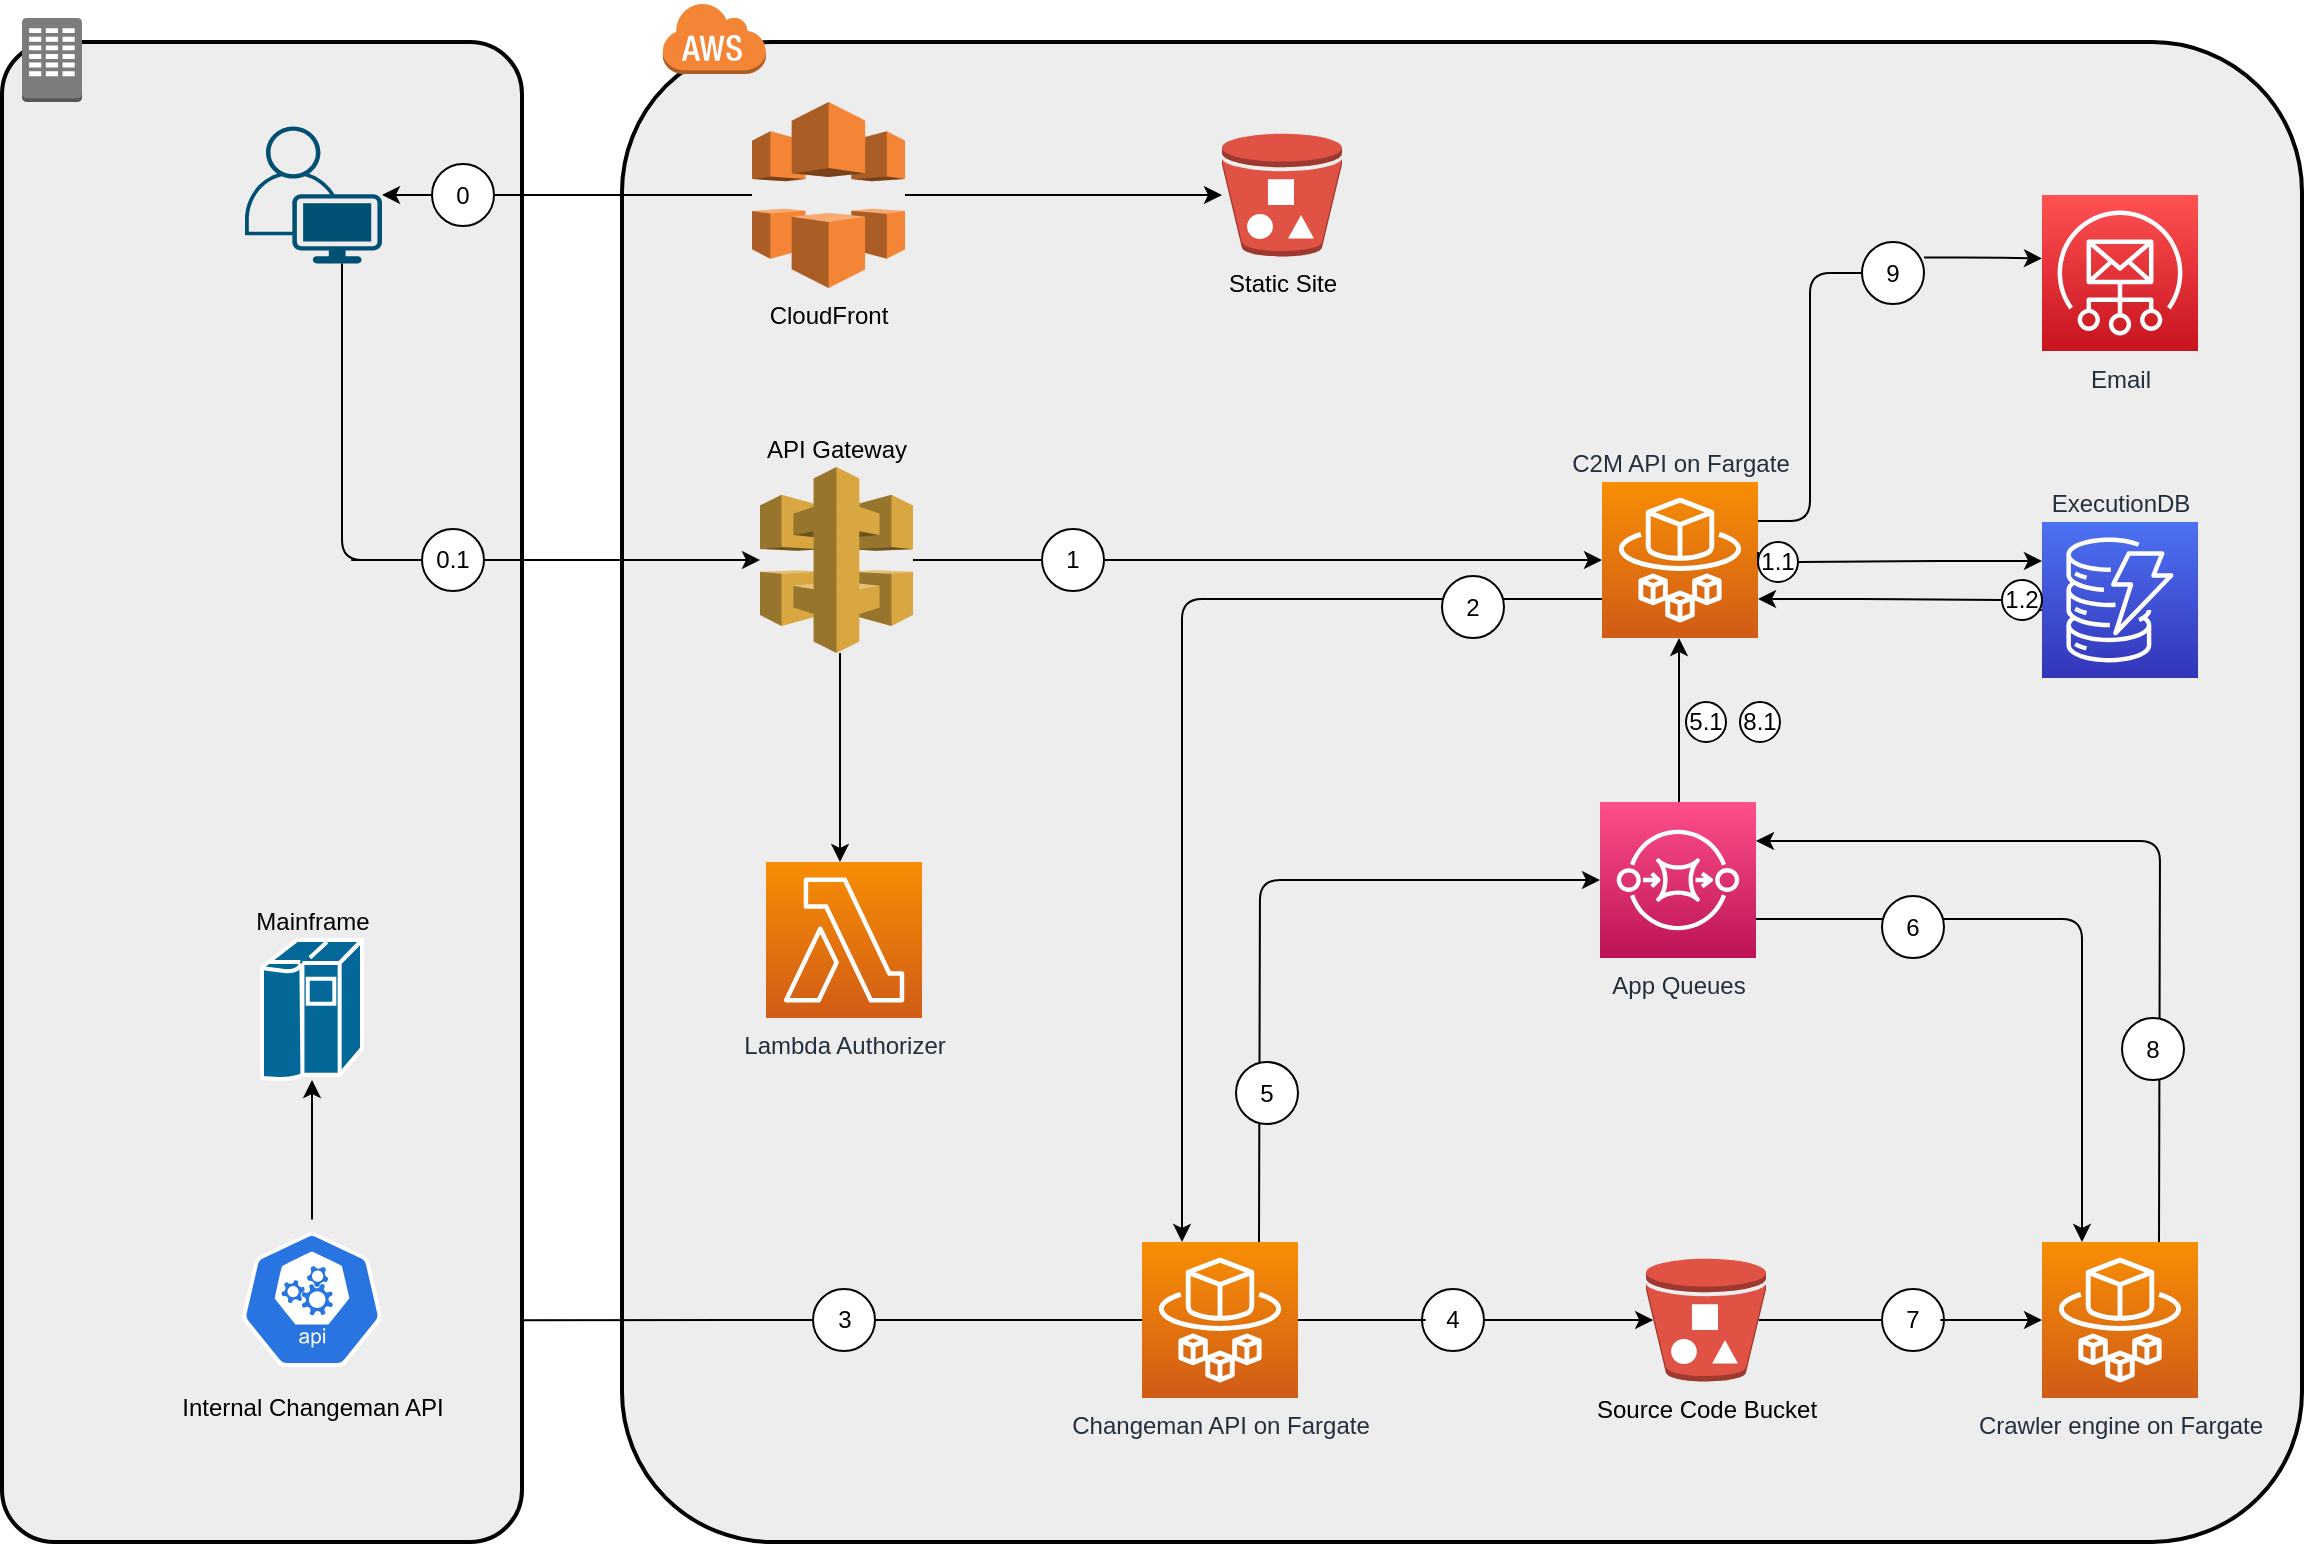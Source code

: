 <mxfile version="18.0.1" type="device" pages="2"><diagram id="C_QWJ_4ilECbJ9vzZx0Y" name="Macro"><mxGraphModel dx="1422" dy="1702" grid="1" gridSize="10" guides="1" tooltips="1" connect="1" arrows="1" fold="1" page="1" pageScale="1" pageWidth="1169" pageHeight="827" math="0" shadow="0"><root><mxCell id="0"/><mxCell id="1" parent="0"/><mxCell id="_Hx2XObXyimANgMJoLpn-4" value="" style="rounded=1;arcSize=10;dashed=0;fillColor=#EDEDED;gradientColor=none;strokeWidth=2;fontColor=#000000;" vertex="1" parent="1"><mxGeometry x="340" width="840" height="750" as="geometry"/></mxCell><mxCell id="_Hx2XObXyimANgMJoLpn-5" value="" style="dashed=0;html=1;shape=mxgraph.aws3.cloud;fillColor=#F58536;gradientColor=none;dashed=0;fontColor=#000000;strokeWidth=1;" vertex="1" parent="1"><mxGeometry x="360" y="-20" width="52" height="36" as="geometry"/></mxCell><mxCell id="_Hx2XObXyimANgMJoLpn-3" style="edgeStyle=elbowEdgeStyle;rounded=1;sketch=0;orthogonalLoop=1;jettySize=auto;html=1;shadow=0;fontColor=#000000;startArrow=none;startFill=0;" edge="1" parent="1" source="_Hx2XObXyimANgMJoLpn-1" target="_Hx2XObXyimANgMJoLpn-2"><mxGeometry relative="1" as="geometry"/></mxCell><mxCell id="_Hx2XObXyimANgMJoLpn-1" value="CloudFront" style="outlineConnect=0;dashed=0;verticalLabelPosition=bottom;verticalAlign=top;align=center;html=1;shape=mxgraph.aws3.cloudfront;fillColor=#F58536;gradientColor=none;fontColor=#000000;strokeWidth=1;" vertex="1" parent="1"><mxGeometry x="405" y="30" width="76.5" height="93" as="geometry"/></mxCell><mxCell id="_Hx2XObXyimANgMJoLpn-2" value="Static Site" style="outlineConnect=0;dashed=0;verticalLabelPosition=bottom;verticalAlign=top;align=center;html=1;shape=mxgraph.aws3.bucket_with_objects;fillColor=#E05243;gradientColor=none;fontColor=#000000;strokeWidth=1;" vertex="1" parent="1"><mxGeometry x="640" y="45.75" width="60" height="61.5" as="geometry"/></mxCell><mxCell id="ltwwftTPRyq3QFZSAtJw-23" style="edgeStyle=elbowEdgeStyle;rounded=1;sketch=0;orthogonalLoop=1;jettySize=auto;html=1;exitX=1;exitY=0.5;exitDx=0;exitDy=0;exitPerimeter=0;entryX=0.06;entryY=0.5;entryDx=0;entryDy=0;entryPerimeter=0;shadow=0;fontColor=#000000;startArrow=none;startFill=0;endArrow=classic;endFill=1;strokeColor=#000000;" edge="1" parent="1" source="2nyN5MFR-2adXu7eoRzY-13" target="ltwwftTPRyq3QFZSAtJw-10"><mxGeometry relative="1" as="geometry"><Array as="points"><mxPoint x="730" y="610"/></Array></mxGeometry></mxCell><mxCell id="ltwwftTPRyq3QFZSAtJw-35" style="edgeStyle=elbowEdgeStyle;rounded=1;sketch=0;orthogonalLoop=1;jettySize=auto;html=1;entryX=0.995;entryY=0.63;entryDx=0;entryDy=0;entryPerimeter=0;shadow=0;fontColor=#000000;startArrow=none;startFill=0;endArrow=classic;endFill=1;strokeColor=#000000;" edge="1" parent="1" source="lbPvO2EngJSUYWYU7f_2-3" target="ltwwftTPRyq3QFZSAtJw-8"><mxGeometry relative="1" as="geometry"/></mxCell><mxCell id="lbPvO2EngJSUYWYU7f_2-3" value="Changeman API on Fargate" style="sketch=0;points=[[0,0,0],[0.25,0,0],[0.5,0,0],[0.75,0,0],[1,0,0],[0,1,0],[0.25,1,0],[0.5,1,0],[0.75,1,0],[1,1,0],[0,0.25,0],[0,0.5,0],[0,0.75,0],[1,0.25,0],[1,0.5,0],[1,0.75,0]];outlineConnect=0;fontColor=#232F3E;gradientColor=#F78E04;gradientDirection=north;fillColor=#D05C17;strokeColor=#ffffff;dashed=0;verticalLabelPosition=bottom;verticalAlign=top;align=center;html=1;fontSize=12;fontStyle=0;aspect=fixed;shape=mxgraph.aws4.resourceIcon;resIcon=mxgraph.aws4.fargate;" vertex="1" parent="1"><mxGeometry x="600" y="600" width="78" height="78" as="geometry"/></mxCell><mxCell id="ltwwftTPRyq3QFZSAtJw-5" style="edgeStyle=elbowEdgeStyle;rounded=1;sketch=0;orthogonalLoop=1;jettySize=auto;html=1;exitX=0;exitY=0.75;exitDx=0;exitDy=0;exitPerimeter=0;shadow=0;fontColor=#000000;startArrow=none;startFill=0;" edge="1" parent="1" source="lbPvO2EngJSUYWYU7f_2-4" target="lbPvO2EngJSUYWYU7f_2-3"><mxGeometry relative="1" as="geometry"><Array as="points"><mxPoint x="620" y="330"/><mxPoint x="620" y="420"/><mxPoint x="610" y="400"/><mxPoint x="670" y="380"/><mxPoint x="650" y="350"/></Array></mxGeometry></mxCell><mxCell id="I1SdHJpo_VPKkPhWbEZ4-3" style="edgeStyle=elbowEdgeStyle;rounded=1;sketch=0;orthogonalLoop=1;jettySize=auto;html=1;exitX=1;exitY=0.75;exitDx=0;exitDy=0;exitPerimeter=0;entryX=0;entryY=0.5;entryDx=0;entryDy=0;entryPerimeter=0;shadow=0;fontColor=#000000;startArrow=none;startFill=1;endArrow=none;endFill=0;strokeColor=#000000;" edge="1" parent="1" source="1m2JUJPFIHVSCeThnss8-1" target="caFwjbeqpRr_BcoGeq10-1"><mxGeometry relative="1" as="geometry"><Array as="points"><mxPoint x="1040" y="279"/></Array></mxGeometry></mxCell><mxCell id="I1SdHJpo_VPKkPhWbEZ4-11" style="edgeStyle=elbowEdgeStyle;rounded=1;sketch=0;orthogonalLoop=1;jettySize=auto;html=1;exitX=1;exitY=0.25;exitDx=0;exitDy=0;exitPerimeter=0;shadow=0;fontColor=#000000;startArrow=none;startFill=0;endArrow=classic;endFill=1;strokeColor=#000000;" edge="1" parent="1" source="I1SdHJpo_VPKkPhWbEZ4-12"><mxGeometry relative="1" as="geometry"><mxPoint x="1050" y="108.25" as="targetPoint"/></mxGeometry></mxCell><mxCell id="lbPvO2EngJSUYWYU7f_2-4" value="C2M API on Fargate" style="sketch=0;points=[[0,0,0],[0.25,0,0],[0.5,0,0],[0.75,0,0],[1,0,0],[0,1,0],[0.25,1,0],[0.5,1,0],[0.75,1,0],[1,1,0],[0,0.25,0],[0,0.5,0],[0,0.75,0],[1,0.25,0],[1,0.5,0],[1,0.75,0]];outlineConnect=0;fontColor=#232F3E;gradientColor=#F78E04;gradientDirection=north;fillColor=#D05C17;strokeColor=#ffffff;dashed=0;verticalLabelPosition=top;verticalAlign=bottom;align=center;html=1;fontSize=12;fontStyle=0;aspect=fixed;shape=mxgraph.aws4.resourceIcon;resIcon=mxgraph.aws4.fargate;labelPosition=center;" vertex="1" parent="1"><mxGeometry x="830" y="220" width="78" height="78" as="geometry"/></mxCell><mxCell id="ltwwftTPRyq3QFZSAtJw-25" style="edgeStyle=elbowEdgeStyle;rounded=1;sketch=0;orthogonalLoop=1;jettySize=auto;html=1;entryX=0.94;entryY=0.5;entryDx=0;entryDy=0;entryPerimeter=0;shadow=0;fontColor=#000000;startArrow=none;startFill=1;endArrow=none;endFill=0;strokeColor=#000000;" edge="1" parent="1" source="2nyN5MFR-2adXu7eoRzY-18" target="ltwwftTPRyq3QFZSAtJw-10"><mxGeometry relative="1" as="geometry"/></mxCell><mxCell id="ltwwftTPRyq3QFZSAtJw-29" style="edgeStyle=elbowEdgeStyle;rounded=1;sketch=0;orthogonalLoop=1;jettySize=auto;html=1;exitX=0.75;exitY=0;exitDx=0;exitDy=0;exitPerimeter=0;entryX=1;entryY=0.25;entryDx=0;entryDy=0;entryPerimeter=0;shadow=0;fontColor=#000000;startArrow=none;startFill=0;endArrow=classic;endFill=1;strokeColor=#000000;" edge="1" parent="1" source="lbPvO2EngJSUYWYU7f_2-5" target="ltwwftTPRyq3QFZSAtJw-12"><mxGeometry relative="1" as="geometry"><Array as="points"><mxPoint x="1109" y="510"/></Array></mxGeometry></mxCell><mxCell id="lbPvO2EngJSUYWYU7f_2-5" value="Crawler engine on Fargate" style="sketch=0;points=[[0,0,0],[0.25,0,0],[0.5,0,0],[0.75,0,0],[1,0,0],[0,1,0],[0.25,1,0],[0.5,1,0],[0.75,1,0],[1,1,0],[0,0.25,0],[0,0.5,0],[0,0.75,0],[1,0.25,0],[1,0.5,0],[1,0.75,0]];outlineConnect=0;fontColor=#232F3E;gradientColor=#F78E04;gradientDirection=north;fillColor=#D05C17;strokeColor=#ffffff;dashed=0;verticalLabelPosition=bottom;verticalAlign=top;align=center;html=1;fontSize=12;fontStyle=0;aspect=fixed;shape=mxgraph.aws4.resourceIcon;resIcon=mxgraph.aws4.fargate;" vertex="1" parent="1"><mxGeometry x="1050" y="600" width="78" height="78" as="geometry"/></mxCell><mxCell id="I1SdHJpo_VPKkPhWbEZ4-4" style="edgeStyle=elbowEdgeStyle;rounded=1;sketch=0;orthogonalLoop=1;jettySize=auto;html=1;exitX=0;exitY=0.25;exitDx=0;exitDy=0;exitPerimeter=0;entryX=1;entryY=0.5;entryDx=0;entryDy=0;entryPerimeter=0;shadow=0;fontColor=#000000;startArrow=none;startFill=1;endArrow=none;endFill=0;strokeColor=#000000;" edge="1" parent="1" source="2nyN5MFR-2adXu7eoRzY-6" target="lbPvO2EngJSUYWYU7f_2-4"><mxGeometry relative="1" as="geometry"/></mxCell><mxCell id="caFwjbeqpRr_BcoGeq10-1" value="ExecutionDB" style="sketch=0;points=[[0,0,0],[0.25,0,0],[0.5,0,0],[0.75,0,0],[1,0,0],[0,1,0],[0.25,1,0],[0.5,1,0],[0.75,1,0],[1,1,0],[0,0.25,0],[0,0.5,0],[0,0.75,0],[1,0.25,0],[1,0.5,0],[1,0.75,0]];outlineConnect=0;fontColor=#232F3E;gradientColor=#4D72F3;gradientDirection=north;fillColor=#3334B9;strokeColor=#ffffff;dashed=0;verticalLabelPosition=top;verticalAlign=bottom;align=center;html=1;fontSize=12;fontStyle=0;aspect=fixed;shape=mxgraph.aws4.resourceIcon;resIcon=mxgraph.aws4.dynamodb;labelPosition=center;" vertex="1" parent="1"><mxGeometry x="1050" y="240" width="78" height="78" as="geometry"/></mxCell><mxCell id="ltwwftTPRyq3QFZSAtJw-2" style="edgeStyle=elbowEdgeStyle;rounded=1;sketch=0;orthogonalLoop=1;jettySize=auto;html=1;shadow=0;fontColor=#000000;startArrow=none;startFill=0;" edge="1" parent="1" source="2nyN5MFR-2adXu7eoRzY-4" target="lbPvO2EngJSUYWYU7f_2-4"><mxGeometry relative="1" as="geometry"/></mxCell><mxCell id="2nyN5MFR-2adXu7eoRzY-2" style="edgeStyle=elbowEdgeStyle;rounded=1;sketch=0;orthogonalLoop=1;jettySize=auto;html=1;shadow=0;fontColor=#000000;startArrow=none;startFill=0;endArrow=classic;endFill=1;strokeColor=#000000;" edge="1" parent="1" source="ltwwftTPRyq3QFZSAtJw-1" target="2nyN5MFR-2adXu7eoRzY-1"><mxGeometry relative="1" as="geometry"/></mxCell><mxCell id="ltwwftTPRyq3QFZSAtJw-1" value="API Gateway" style="outlineConnect=0;dashed=0;verticalLabelPosition=top;verticalAlign=bottom;align=center;html=1;shape=mxgraph.aws3.api_gateway;fillColor=#D9A741;gradientColor=none;fontColor=#000000;strokeWidth=1;labelPosition=center;" vertex="1" parent="1"><mxGeometry x="409" y="212.5" width="76.5" height="93" as="geometry"/></mxCell><mxCell id="ltwwftTPRyq3QFZSAtJw-6" value="" style="rounded=1;arcSize=10;dashed=0;fillColor=#EDEDED;gradientColor=none;strokeWidth=2;fontColor=#000000;" vertex="1" parent="1"><mxGeometry x="30" width="260" height="750" as="geometry"/></mxCell><mxCell id="ltwwftTPRyq3QFZSAtJw-7" value="" style="dashed=0;html=1;shape=mxgraph.aws3.corporate_data_center;fillColor=#7D7C7C;gradientColor=none;dashed=0;fontColor=#000000;strokeWidth=1;" vertex="1" parent="1"><mxGeometry x="40" y="-12" width="30" height="42" as="geometry"/></mxCell><mxCell id="cotGF-aeqrspwTEkVXT9-2" style="edgeStyle=elbowEdgeStyle;rounded=1;sketch=0;jumpStyle=arc;orthogonalLoop=1;jettySize=auto;html=1;shadow=0;fontColor=#000000;startArrow=none;startFill=0;endArrow=classic;endFill=1;strokeColor=#000000;" edge="1" parent="1" source="ltwwftTPRyq3QFZSAtJw-8" target="cotGF-aeqrspwTEkVXT9-1"><mxGeometry relative="1" as="geometry"/></mxCell><mxCell id="ltwwftTPRyq3QFZSAtJw-8" value="Internal Changeman API" style="sketch=0;html=1;dashed=0;whitespace=wrap;fillColor=#2875E2;strokeColor=#ffffff;points=[[0.005,0.63,0],[0.1,0.2,0],[0.9,0.2,0],[0.5,0,0],[0.995,0.63,0],[0.72,0.99,0],[0.5,1,0],[0.28,0.99,0]];shape=mxgraph.kubernetes.icon;prIcon=api;fontColor=#000000;labelPosition=center;verticalLabelPosition=bottom;align=center;verticalAlign=top;" vertex="1" parent="1"><mxGeometry x="150" y="588.75" width="70" height="80" as="geometry"/></mxCell><mxCell id="ltwwftTPRyq3QFZSAtJw-10" value="Source Code Bucket" style="outlineConnect=0;dashed=0;verticalLabelPosition=bottom;verticalAlign=top;align=center;html=1;shape=mxgraph.aws3.bucket_with_objects;fillColor=#E05243;gradientColor=none;fontColor=#000000;strokeWidth=1;" vertex="1" parent="1"><mxGeometry x="852" y="608.25" width="60" height="61.5" as="geometry"/></mxCell><mxCell id="ltwwftTPRyq3QFZSAtJw-27" style="edgeStyle=elbowEdgeStyle;rounded=1;sketch=0;orthogonalLoop=1;jettySize=auto;html=1;exitX=1;exitY=0.75;exitDx=0;exitDy=0;exitPerimeter=0;entryX=0.25;entryY=0;entryDx=0;entryDy=0;entryPerimeter=0;shadow=0;fontColor=#000000;startArrow=none;startFill=0;endArrow=classic;endFill=1;strokeColor=#000000;" edge="1" parent="1" source="ltwwftTPRyq3QFZSAtJw-12" target="lbPvO2EngJSUYWYU7f_2-5"><mxGeometry relative="1" as="geometry"><Array as="points"><mxPoint x="1070" y="550"/></Array></mxGeometry></mxCell><mxCell id="2nyN5MFR-2adXu7eoRzY-3" style="edgeStyle=elbowEdgeStyle;rounded=1;sketch=0;orthogonalLoop=1;jettySize=auto;html=1;shadow=0;fontColor=#000000;startArrow=none;startFill=0;endArrow=classic;endFill=1;strokeColor=#000000;" edge="1" parent="1" source="ltwwftTPRyq3QFZSAtJw-12" target="lbPvO2EngJSUYWYU7f_2-4"><mxGeometry relative="1" as="geometry"/></mxCell><mxCell id="ltwwftTPRyq3QFZSAtJw-12" value="App Queues" style="sketch=0;points=[[0,0,0],[0.25,0,0],[0.5,0,0],[0.75,0,0],[1,0,0],[0,1,0],[0.25,1,0],[0.5,1,0],[0.75,1,0],[1,1,0],[0,0.25,0],[0,0.5,0],[0,0.75,0],[1,0.25,0],[1,0.5,0],[1,0.75,0]];outlineConnect=0;fontColor=#232F3E;gradientColor=#FF4F8B;gradientDirection=north;fillColor=#BC1356;strokeColor=#ffffff;dashed=0;verticalLabelPosition=bottom;verticalAlign=top;align=center;html=1;fontSize=12;fontStyle=0;aspect=fixed;shape=mxgraph.aws4.resourceIcon;resIcon=mxgraph.aws4.sqs;" vertex="1" parent="1"><mxGeometry x="829" y="380" width="78" height="78" as="geometry"/></mxCell><mxCell id="ltwwftTPRyq3QFZSAtJw-20" style="edgeStyle=elbowEdgeStyle;rounded=1;sketch=0;orthogonalLoop=1;jettySize=auto;html=1;exitX=0.75;exitY=0;exitDx=0;exitDy=0;exitPerimeter=0;shadow=0;fontColor=#000000;startArrow=none;startFill=0;endArrow=classic;endFill=1;strokeColor=#000000;" edge="1" parent="1" source="lbPvO2EngJSUYWYU7f_2-3" target="ltwwftTPRyq3QFZSAtJw-12"><mxGeometry relative="1" as="geometry"><Array as="points"><mxPoint x="659" y="460"/></Array></mxGeometry></mxCell><mxCell id="ltwwftTPRyq3QFZSAtJw-33" style="edgeStyle=elbowEdgeStyle;rounded=1;sketch=0;orthogonalLoop=1;jettySize=auto;html=1;shadow=0;fontColor=#000000;startArrow=classic;startFill=1;endArrow=none;endFill=0;strokeColor=#000000;" edge="1" parent="1" source="ltwwftTPRyq3QFZSAtJw-32" target="_Hx2XObXyimANgMJoLpn-1"><mxGeometry relative="1" as="geometry"/></mxCell><mxCell id="ltwwftTPRyq3QFZSAtJw-34" style="edgeStyle=elbowEdgeStyle;rounded=1;sketch=0;orthogonalLoop=1;jettySize=auto;html=1;shadow=0;fontColor=#000000;startArrow=none;startFill=0;endArrow=classic;endFill=1;strokeColor=#000000;" edge="1" parent="1" source="2nyN5MFR-2adXu7eoRzY-28" target="ltwwftTPRyq3QFZSAtJw-1"><mxGeometry relative="1" as="geometry"><Array as="points"><mxPoint x="200" y="180"/></Array></mxGeometry></mxCell><mxCell id="ltwwftTPRyq3QFZSAtJw-32" value="" style="points=[[0.35,0,0],[0.98,0.51,0],[1,0.71,0],[0.67,1,0],[0,0.795,0],[0,0.65,0]];verticalLabelPosition=bottom;sketch=0;html=1;verticalAlign=top;aspect=fixed;align=center;pointerEvents=1;shape=mxgraph.cisco19.user;fillColor=#005073;strokeColor=none;fontColor=#000000;" vertex="1" parent="1"><mxGeometry x="151.5" y="42.25" width="68.5" height="68.5" as="geometry"/></mxCell><mxCell id="2nyN5MFR-2adXu7eoRzY-1" value="Lambda Authorizer" style="sketch=0;points=[[0,0,0],[0.25,0,0],[0.5,0,0],[0.75,0,0],[1,0,0],[0,1,0],[0.25,1,0],[0.5,1,0],[0.75,1,0],[1,1,0],[0,0.25,0],[0,0.5,0],[0,0.75,0],[1,0.25,0],[1,0.5,0],[1,0.75,0]];outlineConnect=0;fontColor=#232F3E;gradientColor=#F78E04;gradientDirection=north;fillColor=#D05C17;strokeColor=#ffffff;dashed=0;verticalLabelPosition=bottom;verticalAlign=top;align=center;html=1;fontSize=12;fontStyle=0;aspect=fixed;shape=mxgraph.aws4.resourceIcon;resIcon=mxgraph.aws4.lambda;" vertex="1" parent="1"><mxGeometry x="412" y="410" width="78" height="78" as="geometry"/></mxCell><mxCell id="2nyN5MFR-2adXu7eoRzY-4" value="1" style="ellipse;whiteSpace=wrap;html=1;aspect=fixed;fontColor=#000000;strokeWidth=1;fillColor=#FFFFFF;gradientColor=#FFFFFF;" vertex="1" parent="1"><mxGeometry x="550" y="243.5" width="31" height="31" as="geometry"/></mxCell><mxCell id="2nyN5MFR-2adXu7eoRzY-5" value="" style="edgeStyle=elbowEdgeStyle;rounded=1;sketch=0;orthogonalLoop=1;jettySize=auto;html=1;shadow=0;fontColor=#000000;startArrow=none;startFill=0;endArrow=none;" edge="1" parent="1" source="ltwwftTPRyq3QFZSAtJw-1" target="2nyN5MFR-2adXu7eoRzY-4"><mxGeometry relative="1" as="geometry"><mxPoint x="485.5" y="259" as="sourcePoint"/><mxPoint x="830" y="259" as="targetPoint"/></mxGeometry></mxCell><mxCell id="2nyN5MFR-2adXu7eoRzY-11" value="2" style="ellipse;whiteSpace=wrap;html=1;aspect=fixed;fontColor=#000000;strokeWidth=1;fillColor=#FFFFFF;gradientColor=#FFFFFF;" vertex="1" parent="1"><mxGeometry x="750" y="267" width="31" height="31" as="geometry"/></mxCell><mxCell id="2nyN5MFR-2adXu7eoRzY-12" value="3" style="ellipse;whiteSpace=wrap;html=1;aspect=fixed;fontColor=#000000;strokeWidth=1;fillColor=#FFFFFF;gradientColor=#FFFFFF;" vertex="1" parent="1"><mxGeometry x="435.5" y="623.5" width="31" height="31" as="geometry"/></mxCell><mxCell id="2nyN5MFR-2adXu7eoRzY-13" value="4" style="ellipse;whiteSpace=wrap;html=1;aspect=fixed;fontColor=#000000;strokeWidth=1;fillColor=#FFFFFF;gradientColor=#FFFFFF;" vertex="1" parent="1"><mxGeometry x="740" y="623.5" width="31" height="31" as="geometry"/></mxCell><mxCell id="2nyN5MFR-2adXu7eoRzY-14" value="" style="edgeStyle=elbowEdgeStyle;rounded=1;sketch=0;orthogonalLoop=1;jettySize=auto;html=1;exitX=1;exitY=0.5;exitDx=0;exitDy=0;exitPerimeter=0;entryX=0.06;entryY=0.5;entryDx=0;entryDy=0;entryPerimeter=0;shadow=0;fontColor=#000000;startArrow=none;startFill=0;endArrow=none;endFill=1;strokeColor=#000000;" edge="1" parent="1" source="lbPvO2EngJSUYWYU7f_2-3" target="2nyN5MFR-2adXu7eoRzY-13"><mxGeometry relative="1" as="geometry"><mxPoint x="678" y="639" as="sourcePoint"/><mxPoint x="855.6" y="639" as="targetPoint"/><Array as="points"/></mxGeometry></mxCell><mxCell id="2nyN5MFR-2adXu7eoRzY-15" value="5" style="ellipse;whiteSpace=wrap;html=1;aspect=fixed;fontColor=#000000;strokeWidth=1;fillColor=#FFFFFF;gradientColor=#FFFFFF;" vertex="1" parent="1"><mxGeometry x="647" y="510" width="31" height="31" as="geometry"/></mxCell><mxCell id="2nyN5MFR-2adXu7eoRzY-16" value="6" style="ellipse;whiteSpace=wrap;html=1;aspect=fixed;fontColor=#000000;strokeWidth=1;fillColor=#FFFFFF;gradientColor=#FFFFFF;" vertex="1" parent="1"><mxGeometry x="970" y="427" width="31" height="31" as="geometry"/></mxCell><mxCell id="2nyN5MFR-2adXu7eoRzY-18" value="7" style="ellipse;whiteSpace=wrap;html=1;aspect=fixed;fontColor=#000000;strokeWidth=1;fillColor=#FFFFFF;gradientColor=#FFFFFF;" vertex="1" parent="1"><mxGeometry x="970" y="623.5" width="31" height="31" as="geometry"/></mxCell><mxCell id="2nyN5MFR-2adXu7eoRzY-19" value="" style="edgeStyle=elbowEdgeStyle;rounded=1;sketch=0;orthogonalLoop=1;jettySize=auto;html=1;entryX=0.94;entryY=0.5;entryDx=0;entryDy=0;entryPerimeter=0;shadow=0;fontColor=#000000;startArrow=classic;startFill=1;endArrow=none;endFill=0;strokeColor=#000000;" edge="1" parent="1" source="lbPvO2EngJSUYWYU7f_2-5" target="2nyN5MFR-2adXu7eoRzY-18"><mxGeometry relative="1" as="geometry"><mxPoint x="1050" y="639" as="sourcePoint"/><mxPoint x="908.4" y="639" as="targetPoint"/></mxGeometry></mxCell><mxCell id="2nyN5MFR-2adXu7eoRzY-20" value="8" style="ellipse;whiteSpace=wrap;html=1;aspect=fixed;fontColor=#000000;strokeWidth=1;fillColor=#FFFFFF;gradientColor=#FFFFFF;" vertex="1" parent="1"><mxGeometry x="1090" y="488" width="31" height="31" as="geometry"/></mxCell><mxCell id="2nyN5MFR-2adXu7eoRzY-22" value="5.1" style="ellipse;whiteSpace=wrap;html=1;aspect=fixed;fontColor=#000000;strokeWidth=1;fillColor=#FFFFFF;gradientColor=#FFFFFF;" vertex="1" parent="1"><mxGeometry x="872" y="330" width="20" height="20" as="geometry"/></mxCell><mxCell id="2nyN5MFR-2adXu7eoRzY-23" value="8.1" style="ellipse;whiteSpace=wrap;html=1;aspect=fixed;fontColor=#000000;strokeWidth=1;fillColor=#FFFFFF;gradientColor=#FFFFFF;" vertex="1" parent="1"><mxGeometry x="899" y="330" width="20" height="20" as="geometry"/></mxCell><mxCell id="2nyN5MFR-2adXu7eoRzY-27" value="0" style="ellipse;whiteSpace=wrap;html=1;aspect=fixed;fontColor=#000000;strokeWidth=1;fillColor=#FFFFFF;gradientColor=#FFFFFF;" vertex="1" parent="1"><mxGeometry x="245" y="61" width="31" height="31" as="geometry"/></mxCell><mxCell id="2nyN5MFR-2adXu7eoRzY-28" value="0.1" style="ellipse;whiteSpace=wrap;html=1;aspect=fixed;fontColor=#000000;strokeWidth=1;fillColor=#FFFFFF;gradientColor=#FFFFFF;" vertex="1" parent="1"><mxGeometry x="240" y="243.5" width="31" height="31" as="geometry"/></mxCell><mxCell id="2nyN5MFR-2adXu7eoRzY-30" value="" style="edgeStyle=elbowEdgeStyle;rounded=1;sketch=0;orthogonalLoop=1;jettySize=auto;html=1;shadow=0;fontColor=#000000;startArrow=none;startFill=0;endArrow=none;endFill=1;strokeColor=#000000;" edge="1" parent="1" source="ltwwftTPRyq3QFZSAtJw-32" target="2nyN5MFR-2adXu7eoRzY-28"><mxGeometry relative="1" as="geometry"><mxPoint x="200" y="110.75" as="sourcePoint"/><mxPoint x="409" y="259" as="targetPoint"/><Array as="points"><mxPoint x="200" y="180"/></Array></mxGeometry></mxCell><mxCell id="2nyN5MFR-2adXu7eoRzY-6" value="1.1" style="ellipse;whiteSpace=wrap;html=1;aspect=fixed;fontColor=#000000;strokeWidth=1;fillColor=#FFFFFF;gradientColor=#FFFFFF;" vertex="1" parent="1"><mxGeometry x="908" y="250" width="20" height="20" as="geometry"/></mxCell><mxCell id="I1SdHJpo_VPKkPhWbEZ4-8" value="" style="edgeStyle=elbowEdgeStyle;rounded=1;sketch=0;orthogonalLoop=1;jettySize=auto;html=1;exitX=0;exitY=0.25;exitDx=0;exitDy=0;exitPerimeter=0;entryX=1;entryY=0.5;entryDx=0;entryDy=0;entryPerimeter=0;shadow=0;fontColor=#000000;startArrow=classic;startFill=1;endArrow=none;endFill=0;strokeColor=#000000;" edge="1" parent="1" source="caFwjbeqpRr_BcoGeq10-1" target="2nyN5MFR-2adXu7eoRzY-6"><mxGeometry relative="1" as="geometry"><mxPoint x="1050" y="259.5" as="sourcePoint"/><mxPoint x="908" y="259" as="targetPoint"/></mxGeometry></mxCell><mxCell id="1m2JUJPFIHVSCeThnss8-1" value="1.2" style="ellipse;whiteSpace=wrap;html=1;aspect=fixed;fontColor=#000000;strokeWidth=1;fillColor=#FFFFFF;gradientColor=#FFFFFF;" vertex="1" parent="1"><mxGeometry x="1030" y="269" width="20" height="20" as="geometry"/></mxCell><mxCell id="I1SdHJpo_VPKkPhWbEZ4-9" value="" style="edgeStyle=elbowEdgeStyle;rounded=1;sketch=0;orthogonalLoop=1;jettySize=auto;html=1;exitX=1;exitY=0.75;exitDx=0;exitDy=0;exitPerimeter=0;entryX=0;entryY=0.5;entryDx=0;entryDy=0;entryPerimeter=0;shadow=0;fontColor=#000000;startArrow=classic;startFill=1;endArrow=none;endFill=0;strokeColor=#000000;" edge="1" parent="1" source="lbPvO2EngJSUYWYU7f_2-4" target="1m2JUJPFIHVSCeThnss8-1"><mxGeometry relative="1" as="geometry"><mxPoint x="908" y="278.5" as="sourcePoint"/><mxPoint x="1050" y="279" as="targetPoint"/><Array as="points"/></mxGeometry></mxCell><mxCell id="I1SdHJpo_VPKkPhWbEZ4-12" value="9" style="ellipse;whiteSpace=wrap;html=1;aspect=fixed;fontColor=#000000;strokeWidth=1;fillColor=#FFFFFF;gradientColor=#FFFFFF;" vertex="1" parent="1"><mxGeometry x="960" y="100" width="31" height="31" as="geometry"/></mxCell><mxCell id="I1SdHJpo_VPKkPhWbEZ4-13" value="" style="edgeStyle=elbowEdgeStyle;rounded=1;sketch=0;orthogonalLoop=1;jettySize=auto;html=1;exitX=1;exitY=0.25;exitDx=0;exitDy=0;exitPerimeter=0;shadow=0;fontColor=#000000;startArrow=none;startFill=0;endArrow=none;endFill=1;strokeColor=#000000;" edge="1" parent="1" source="lbPvO2EngJSUYWYU7f_2-4" target="I1SdHJpo_VPKkPhWbEZ4-12"><mxGeometry relative="1" as="geometry"><mxPoint x="908" y="239.5" as="sourcePoint"/><mxPoint x="1050" y="108.25" as="targetPoint"/></mxGeometry></mxCell><mxCell id="NnRxhunp0o38rgj5JKbs-2" value="Email" style="sketch=0;points=[[0,0,0],[0.25,0,0],[0.5,0,0],[0.75,0,0],[1,0,0],[0,1,0],[0.25,1,0],[0.5,1,0],[0.75,1,0],[1,1,0],[0,0.25,0],[0,0.5,0],[0,0.75,0],[1,0.25,0],[1,0.5,0],[1,0.75,0]];outlineConnect=0;fontColor=#232F3E;gradientColor=#FF5252;gradientDirection=north;fillColor=#C7131F;strokeColor=#ffffff;dashed=0;verticalLabelPosition=bottom;verticalAlign=top;align=center;html=1;fontSize=12;fontStyle=0;aspect=fixed;shape=mxgraph.aws4.resourceIcon;resIcon=mxgraph.aws4.simple_email_service;" vertex="1" parent="1"><mxGeometry x="1050" y="76.5" width="78" height="78" as="geometry"/></mxCell><mxCell id="cotGF-aeqrspwTEkVXT9-1" value="Mainframe" style="shape=mxgraph.cisco.computers_and_peripherals.ibm_mainframe;html=1;pointerEvents=1;dashed=0;fillColor=#036897;strokeColor=#ffffff;strokeWidth=2;verticalLabelPosition=top;verticalAlign=bottom;align=center;outlineConnect=0;fontColor=#000000;labelPosition=center;" vertex="1" parent="1"><mxGeometry x="160" y="449" width="50" height="70" as="geometry"/></mxCell></root></mxGraphModel></diagram><diagram id="nq8FkqKl5rPGowBgaf02" name="Detalhado"><mxGraphModel dx="1422" dy="1702" grid="1" gridSize="10" guides="1" tooltips="1" connect="1" arrows="1" fold="1" page="1" pageScale="1" pageWidth="1169" pageHeight="827" math="0" shadow="0"><root><mxCell id="0"/><mxCell id="1" parent="0"/><mxCell id="Icv44V_e9dFDdNbOvAR2-19" value="&lt;span style=&quot;background-color: rgb(237, 237, 237);&quot;&gt;AWS Cloud&lt;/span&gt;" style="sketch=0;outlineConnect=0;gradientColor=none;html=1;whiteSpace=wrap;fontSize=12;fontStyle=0;shape=mxgraph.aws4.group;grIcon=mxgraph.aws4.group_aws_cloud;strokeColor=#000000;fillColor=#EDEDED;verticalAlign=top;align=left;spacingLeft=30;fontColor=#000000;dashed=0;labelBackgroundColor=#D6D6D6;" vertex="1" parent="1"><mxGeometry x="450" y="-77" width="810" height="1060" as="geometry"/></mxCell><mxCell id="Icv44V_e9dFDdNbOvAR2-2" value="VPC - Product Account" style="sketch=0;outlineConnect=0;gradientColor=none;html=1;whiteSpace=wrap;fontSize=12;fontStyle=0;shape=mxgraph.aws4.group;grIcon=mxgraph.aws4.group_vpc;strokeColor=#009900;fillColor=none;verticalAlign=top;align=left;spacingLeft=30;fontColor=#009900;dashed=0;" vertex="1" parent="1"><mxGeometry x="480" y="-50" width="750" height="860" as="geometry"/></mxCell><mxCell id="Icv44V_e9dFDdNbOvAR2-1" value="Private Subnet" style="sketch=0;outlineConnect=0;gradientColor=none;html=1;whiteSpace=wrap;fontSize=12;fontStyle=0;shape=mxgraph.aws4.group;grIcon=mxgraph.aws4.group_subnet;strokeColor=#FF0000;fillColor=none;verticalAlign=top;align=left;spacingLeft=30;fontColor=#FF0000;dashed=0;" vertex="1" parent="1"><mxGeometry x="510" y="-20" width="700" height="815" as="geometry"/></mxCell><mxCell id="mzqWINBolQL058UFFIVO-1" value="AZ - N" style="sketch=0;outlineConnect=0;gradientColor=none;html=1;whiteSpace=wrap;fontSize=12;fontStyle=0;shape=mxgraph.aws4.group;grIcon=mxgraph.aws4.group_availability_zone;strokeColor=#545B64;fillColor=none;verticalAlign=top;align=left;spacingLeft=30;fontColor=#545B64;dashed=1;" vertex="1" parent="1"><mxGeometry x="550" y="150" width="275.0" height="630" as="geometry"/></mxCell><mxCell id="x9X4bHHPDxmPicjzuI65-5" value="" style="group" vertex="1" connectable="0" parent="1"><mxGeometry x="585" y="399" width="205" height="172" as="geometry"/></mxCell><mxCell id="gB34SxH8FzivlJj7Yx9J-1" value="Changeman API on Fargate /cgmapi" style="outlineConnect=0;gradientColor=none;html=1;whiteSpace=wrap;fontSize=12;fontStyle=0;strokeColor=#FF9900;fillColor=none;verticalAlign=top;align=center;fontColor=#FF9900;dashed=0;spacingTop=3;" vertex="1" parent="x9X4bHHPDxmPicjzuI65-5"><mxGeometry x="15.769" y="11" width="178.718" height="150" as="geometry"/></mxCell><mxCell id="gB34SxH8FzivlJj7Yx9J-2" value="" style="sketch=0;points=[[0,0,0],[0.25,0,0],[0.5,0,0],[0.75,0,0],[1,0,0],[0,1,0],[0.25,1,0],[0.5,1,0],[0.75,1,0],[1,1,0],[0,0.25,0],[0,0.5,0],[0,0.75,0],[1,0.25,0],[1,0.5,0],[1,0.75,0]];outlineConnect=0;fontColor=#232F3E;gradientColor=#F78E04;gradientDirection=north;fillColor=#D05C17;strokeColor=#ffffff;dashed=0;verticalLabelPosition=bottom;verticalAlign=top;align=center;html=1;fontSize=12;fontStyle=0;aspect=fixed;shape=mxgraph.aws4.resourceIcon;resIcon=mxgraph.aws4.fargate;" vertex="1" parent="x9X4bHHPDxmPicjzuI65-5"><mxGeometry x="110.385" y="67" width="60" height="62" as="geometry"/></mxCell><mxCell id="gB34SxH8FzivlJj7Yx9J-3" value="" style="outlineConnect=0;dashed=0;verticalLabelPosition=bottom;verticalAlign=top;align=center;html=1;shape=mxgraph.aws3.ec2_compute_container_2;fillColor=#F58534;gradientColor=none;" vertex="1" parent="x9X4bHHPDxmPicjzuI65-5"><mxGeometry x="36.795" y="79.75" width="63.077" height="36.5" as="geometry"/></mxCell><mxCell id="x9X4bHHPDxmPicjzuI65-2" value="ECS Cluster" style="outlineConnect=0;gradientColor=none;html=1;whiteSpace=wrap;fontSize=12;fontStyle=0;strokeColor=#FF9900;fillColor=none;verticalAlign=bottom;align=center;fontColor=#FF9900;dashed=0;spacingTop=3;strokeWidth=1;labelPosition=center;verticalLabelPosition=top;" vertex="1" parent="x9X4bHHPDxmPicjzuI65-5"><mxGeometry width="205" height="172" as="geometry"/></mxCell><mxCell id="x9X4bHHPDxmPicjzuI65-6" value="" style="group" vertex="1" connectable="0" parent="1"><mxGeometry x="585" y="594" width="205" height="172" as="geometry"/></mxCell><mxCell id="gB34SxH8FzivlJj7Yx9J-4" value="Crawler Engine on Fargate /crawlerapi" style="outlineConnect=0;gradientColor=none;html=1;whiteSpace=wrap;fontSize=12;fontStyle=0;strokeColor=#FF9900;fillColor=none;verticalAlign=top;align=center;fontColor=#FF9900;dashed=0;spacingTop=3;" vertex="1" parent="x9X4bHHPDxmPicjzuI65-6"><mxGeometry x="15.769" y="11" width="178.718" height="150" as="geometry"/></mxCell><mxCell id="gB34SxH8FzivlJj7Yx9J-5" value="" style="sketch=0;points=[[0,0,0],[0.25,0,0],[0.5,0,0],[0.75,0,0],[1,0,0],[0,1,0],[0.25,1,0],[0.5,1,0],[0.75,1,0],[1,1,0],[0,0.25,0],[0,0.5,0],[0,0.75,0],[1,0.25,0],[1,0.5,0],[1,0.75,0]];outlineConnect=0;fontColor=#232F3E;gradientColor=#F78E04;gradientDirection=north;fillColor=#D05C17;strokeColor=#ffffff;dashed=0;verticalLabelPosition=bottom;verticalAlign=top;align=center;html=1;fontSize=12;fontStyle=0;aspect=fixed;shape=mxgraph.aws4.resourceIcon;resIcon=mxgraph.aws4.fargate;" vertex="1" parent="x9X4bHHPDxmPicjzuI65-6"><mxGeometry x="110.385" y="67" width="60" height="62" as="geometry"/></mxCell><mxCell id="gB34SxH8FzivlJj7Yx9J-6" value="" style="outlineConnect=0;dashed=0;verticalLabelPosition=bottom;verticalAlign=top;align=center;html=1;shape=mxgraph.aws3.ec2_compute_container_2;fillColor=#F58534;gradientColor=none;" vertex="1" parent="x9X4bHHPDxmPicjzuI65-6"><mxGeometry x="36.795" y="79.75" width="63.077" height="36.5" as="geometry"/></mxCell><mxCell id="x9X4bHHPDxmPicjzuI65-3" value="ECS Cluster" style="outlineConnect=0;gradientColor=none;html=1;whiteSpace=wrap;fontSize=12;fontStyle=0;strokeColor=#FF9900;fillColor=none;verticalAlign=bottom;align=center;fontColor=#FF9900;dashed=0;spacingTop=3;strokeWidth=1;labelPosition=center;verticalLabelPosition=top;" vertex="1" parent="x9X4bHHPDxmPicjzuI65-6"><mxGeometry width="205" height="172" as="geometry"/></mxCell><mxCell id="CVAgdqKm5WY2YHAO3AKN-1" value="C2M API on Fargate&amp;nbsp; &amp;nbsp; &amp;nbsp;/c2mapi" style="outlineConnect=0;gradientColor=none;html=1;whiteSpace=wrap;fontSize=12;fontStyle=0;strokeColor=#FF9900;fillColor=none;verticalAlign=top;align=center;fontColor=#FF9900;dashed=0;spacingTop=3;" vertex="1" parent="1"><mxGeometry x="601.023" y="215" width="181.591" height="150" as="geometry"/></mxCell><mxCell id="CVAgdqKm5WY2YHAO3AKN-2" value="" style="sketch=0;points=[[0,0,0],[0.25,0,0],[0.5,0,0],[0.75,0,0],[1,0,0],[0,1,0],[0.25,1,0],[0.5,1,0],[0.75,1,0],[1,1,0],[0,0.25,0],[0,0.5,0],[0,0.75,0],[1,0.25,0],[1,0.5,0],[1,0.75,0]];outlineConnect=0;fontColor=#232F3E;gradientColor=#F78E04;gradientDirection=north;fillColor=#D05C17;strokeColor=#ffffff;dashed=0;verticalLabelPosition=bottom;verticalAlign=top;align=center;html=1;fontSize=12;fontStyle=0;aspect=fixed;shape=mxgraph.aws4.resourceIcon;resIcon=mxgraph.aws4.fargate;" vertex="1" parent="1"><mxGeometry x="697.159" y="271" width="54.894" height="56.723" as="geometry"/></mxCell><mxCell id="CVAgdqKm5WY2YHAO3AKN-3" value="" style="outlineConnect=0;dashed=0;verticalLabelPosition=bottom;verticalAlign=top;align=center;html=1;shape=mxgraph.aws3.ec2_compute_container_2;fillColor=#F58534;gradientColor=none;" vertex="1" parent="1"><mxGeometry x="622.386" y="283.75" width="64.091" height="36.5" as="geometry"/></mxCell><mxCell id="sXrfbi7fA_4LXoRNinej-5" style="edgeStyle=orthogonalEdgeStyle;rounded=0;orthogonalLoop=1;jettySize=auto;html=1;startArrow=classic;startFill=1;" edge="1" parent="1" source="x9X4bHHPDxmPicjzuI65-1" target="sXrfbi7fA_4LXoRNinej-1"><mxGeometry relative="1" as="geometry"><Array as="points"><mxPoint x="970" y="280"/><mxPoint x="970" y="280"/></Array></mxGeometry></mxCell><mxCell id="46C4fU7IzItB3EZTiEAa-5" style="edgeStyle=elbowEdgeStyle;rounded=1;sketch=0;jumpStyle=arc;orthogonalLoop=1;jettySize=auto;html=1;exitX=1;exitY=0.25;exitDx=0;exitDy=0;shadow=0;fontColor=#000000;startArrow=none;startFill=0;endArrow=classic;endFill=1;strokeColor=#000000;" edge="1" parent="1" source="x9X4bHHPDxmPicjzuI65-1" target="46C4fU7IzItB3EZTiEAa-4"><mxGeometry relative="1" as="geometry"/></mxCell><mxCell id="x9X4bHHPDxmPicjzuI65-1" value="ECS Cluster" style="outlineConnect=0;gradientColor=none;html=1;whiteSpace=wrap;fontSize=12;fontStyle=0;strokeColor=#FF9900;fillColor=none;verticalAlign=bottom;align=center;fontColor=#FF9900;dashed=0;spacingTop=3;strokeWidth=1;labelPosition=center;verticalLabelPosition=top;" vertex="1" parent="1"><mxGeometry x="585" y="203" width="208.295" height="172" as="geometry"/></mxCell><mxCell id="qW_S0kJsMgLR1NZc9_nu-1" value="" style="outlineConnect=0;dashed=0;verticalLabelPosition=bottom;verticalAlign=top;align=center;html=1;shape=mxgraph.aws3.classic_load_balancer;fillColor=#F58534;gradientColor=none;strokeWidth=1.5;" vertex="1" parent="1"><mxGeometry x="666.82" y="125" width="50" height="50" as="geometry"/></mxCell><mxCell id="jTyHlUPU65QVhndEMdk2-2" style="edgeStyle=elbowEdgeStyle;rounded=1;sketch=0;orthogonalLoop=1;jettySize=auto;html=1;shadow=0;fontColor=#000000;startArrow=none;startFill=0;endArrow=classic;endFill=1;strokeColor=#000000;" edge="1" parent="1" source="RwCDKrZ-Qp7C-W6oCAfi-1" target="jTyHlUPU65QVhndEMdk2-1"><mxGeometry relative="1" as="geometry"/></mxCell><mxCell id="r8jNlquDQjmI04nm6S6o-3" style="edgeStyle=elbowEdgeStyle;rounded=1;sketch=0;orthogonalLoop=1;jettySize=auto;html=1;entryX=0.5;entryY=0;entryDx=0;entryDy=0;entryPerimeter=0;shadow=0;fontColor=#000000;startArrow=none;startFill=0;endArrow=classic;endFill=1;strokeColor=#000000;" edge="1" parent="1" source="RwCDKrZ-Qp7C-W6oCAfi-1" target="qW_S0kJsMgLR1NZc9_nu-1"><mxGeometry relative="1" as="geometry"><Array as="points"><mxPoint x="692" y="80"/><mxPoint x="590" y="80"/></Array></mxGeometry></mxCell><mxCell id="RwCDKrZ-Qp7C-W6oCAfi-1" value="API Gateway" style="sketch=0;points=[[0,0,0],[0.25,0,0],[0.5,0,0],[0.75,0,0],[1,0,0],[0,1,0],[0.25,1,0],[0.5,1,0],[0.75,1,0],[1,1,0],[0,0.25,0],[0,0.5,0],[0,0.75,0],[1,0.25,0],[1,0.5,0],[1,0.75,0]];outlineConnect=0;fontColor=#232F3E;gradientColor=#FF4F8B;gradientDirection=north;fillColor=#BC1356;strokeColor=#ffffff;dashed=0;verticalLabelPosition=top;verticalAlign=bottom;align=center;html=1;fontSize=12;fontStyle=0;aspect=fixed;shape=mxgraph.aws4.resourceIcon;resIcon=mxgraph.aws4.api_gateway;labelPosition=center;" vertex="1" parent="1"><mxGeometry x="666.82" y="10" width="50" height="50" as="geometry"/></mxCell><mxCell id="sXrfbi7fA_4LXoRNinej-1" value="ExecutionDB" style="sketch=0;points=[[0,0,0],[0.25,0,0],[0.5,0,0],[0.75,0,0],[1,0,0],[0,1,0],[0.25,1,0],[0.5,1,0],[0.75,1,0],[1,1,0],[0,0.25,0],[0,0.5,0],[0,0.75,0],[1,0.25,0],[1,0.5,0],[1,0.75,0]];outlineConnect=0;fontColor=#232F3E;gradientColor=#4D72F3;gradientDirection=north;fillColor=#3334B9;strokeColor=#ffffff;dashed=0;verticalLabelPosition=middle;verticalAlign=middle;align=left;html=1;fontSize=12;fontStyle=0;aspect=fixed;shape=mxgraph.aws4.resourceIcon;resIcon=mxgraph.aws4.dynamodb;labelPosition=right;" vertex="1" parent="1"><mxGeometry x="1050" y="250" width="60" height="64" as="geometry"/></mxCell><mxCell id="sXrfbi7fA_4LXoRNinej-14" style="edgeStyle=orthogonalEdgeStyle;rounded=1;sketch=0;orthogonalLoop=1;jettySize=auto;html=1;entryX=1;entryY=0.75;entryDx=0;entryDy=0;shadow=0;startArrow=none;startFill=0;" edge="1" parent="1" source="sXrfbi7fA_4LXoRNinej-2" target="x9X4bHHPDxmPicjzuI65-3"><mxGeometry relative="1" as="geometry"/></mxCell><mxCell id="sXrfbi7fA_4LXoRNinej-2" value="SourceCodeBucket" style="outlineConnect=0;dashed=0;verticalLabelPosition=middle;verticalAlign=middle;align=left;html=1;shape=mxgraph.aws3.bucket_with_objects;fillColor=#E05243;gradientColor=none;strokeWidth=1.5;labelPosition=right;" vertex="1" parent="1"><mxGeometry x="1060" y="692" width="58" height="61.5" as="geometry"/></mxCell><mxCell id="sXrfbi7fA_4LXoRNinej-13" style="edgeStyle=orthogonalEdgeStyle;rounded=1;sketch=0;orthogonalLoop=1;jettySize=auto;html=1;entryX=1;entryY=0.75;entryDx=0;entryDy=0;shadow=0;startArrow=none;startFill=0;" edge="1" parent="1" source="sXrfbi7fA_4LXoRNinej-3" target="x9X4bHHPDxmPicjzuI65-1"><mxGeometry relative="1" as="geometry"><Array as="points"><mxPoint x="1080" y="332"/></Array></mxGeometry></mxCell><mxCell id="sXrfbi7fA_4LXoRNinej-3" value="SQS Queue" style="sketch=0;points=[[0,0,0],[0.25,0,0],[0.5,0,0],[0.75,0,0],[1,0,0],[0,1,0],[0.25,1,0],[0.5,1,0],[0.75,1,0],[1,1,0],[0,0.25,0],[0,0.5,0],[0,0.75,0],[1,0.25,0],[1,0.5,0],[1,0.75,0]];outlineConnect=0;fontColor=#232F3E;gradientColor=#FF4F8B;gradientDirection=north;fillColor=#BC1356;strokeColor=#ffffff;dashed=0;verticalLabelPosition=middle;verticalAlign=middle;align=left;html=1;fontSize=12;fontStyle=0;aspect=fixed;shape=mxgraph.aws4.resourceIcon;resIcon=mxgraph.aws4.sqs;labelPosition=right;" vertex="1" parent="1"><mxGeometry x="1050" y="427" width="60" height="60" as="geometry"/></mxCell><mxCell id="sXrfbi7fA_4LXoRNinej-8" style="edgeStyle=orthogonalEdgeStyle;rounded=1;orthogonalLoop=1;jettySize=auto;html=1;exitX=1;exitY=0.25;exitDx=0;exitDy=0;entryX=0;entryY=0.25;entryDx=0;entryDy=0;entryPerimeter=0;startArrow=none;startFill=0;" edge="1" parent="1" source="x9X4bHHPDxmPicjzuI65-2" target="sXrfbi7fA_4LXoRNinej-3"><mxGeometry relative="1" as="geometry"/></mxCell><mxCell id="sXrfbi7fA_4LXoRNinej-10" style="edgeStyle=orthogonalEdgeStyle;rounded=1;orthogonalLoop=1;jettySize=auto;html=1;exitX=1;exitY=0.75;exitDx=0;exitDy=0;entryX=0.5;entryY=0;entryDx=0;entryDy=0;entryPerimeter=0;startArrow=none;startFill=0;jumpStyle=arc;" edge="1" parent="1" source="x9X4bHHPDxmPicjzuI65-2" target="sXrfbi7fA_4LXoRNinej-2"><mxGeometry relative="1" as="geometry"/></mxCell><mxCell id="sXrfbi7fA_4LXoRNinej-12" style="edgeStyle=elbowEdgeStyle;rounded=1;sketch=0;orthogonalLoop=1;jettySize=auto;html=1;exitX=1;exitY=0.25;exitDx=0;exitDy=0;entryX=0;entryY=0.75;entryDx=0;entryDy=0;entryPerimeter=0;shadow=0;startArrow=none;startFill=0;jumpStyle=arc;" edge="1" parent="1" source="x9X4bHHPDxmPicjzuI65-3" target="sXrfbi7fA_4LXoRNinej-3"><mxGeometry relative="1" as="geometry"/></mxCell><mxCell id="Icv44V_e9dFDdNbOvAR2-3" value="On-Premise" style="sketch=0;outlineConnect=0;gradientColor=none;html=1;whiteSpace=wrap;fontSize=12;fontStyle=0;shape=mxgraph.aws4.group;grIcon=mxgraph.aws4.group_on_premise;strokeColor=#000000;fillColor=#EDEDED;verticalAlign=top;align=left;spacingLeft=30;fontColor=#000000;dashed=0;" vertex="1" parent="1"><mxGeometry x="110" y="140" width="270" height="520" as="geometry"/></mxCell><mxCell id="r8jNlquDQjmI04nm6S6o-5" style="edgeStyle=elbowEdgeStyle;rounded=1;sketch=0;orthogonalLoop=1;jettySize=auto;html=1;entryX=0;entryY=0.25;entryDx=0;entryDy=0;shadow=0;fontColor=#000000;startArrow=classic;startFill=1;endArrow=none;endFill=0;strokeColor=#000000;" edge="1" parent="1" source="Icv44V_e9dFDdNbOvAR2-4" target="x9X4bHHPDxmPicjzuI65-2"><mxGeometry relative="1" as="geometry"/></mxCell><mxCell id="zQdPLVhsivEdEnkXrARB-2" style="edgeStyle=elbowEdgeStyle;rounded=1;sketch=0;jumpStyle=arc;orthogonalLoop=1;jettySize=auto;html=1;shadow=0;fontColor=#000000;startArrow=none;startFill=0;endArrow=classic;endFill=1;strokeColor=#000000;" edge="1" parent="1" source="Icv44V_e9dFDdNbOvAR2-4" target="zQdPLVhsivEdEnkXrARB-1"><mxGeometry relative="1" as="geometry"/></mxCell><mxCell id="Icv44V_e9dFDdNbOvAR2-4" value="Internal API Gateway" style="sketch=0;points=[[0,0,0],[0.25,0,0],[0.5,0,0],[0.75,0,0],[1,0,0],[0,1,0],[0.25,1,0],[0.5,1,0],[0.75,1,0],[1,1,0],[0,0.25,0],[0,0.5,0],[0,0.75,0],[1,0.25,0],[1,0.5,0],[1,0.75,0]];outlineConnect=0;fontColor=#232F3E;gradientColor=#945DF2;gradientDirection=north;fillColor=#5A30B5;strokeColor=#ffffff;dashed=0;verticalLabelPosition=top;verticalAlign=bottom;align=center;html=1;fontSize=12;fontStyle=0;aspect=fixed;shape=mxgraph.aws4.resourceIcon;resIcon=mxgraph.aws4.api_gateway;whiteSpace=wrap;labelPosition=center;" vertex="1" parent="1"><mxGeometry x="260" y="412" width="60" height="60" as="geometry"/></mxCell><mxCell id="zQdPLVhsivEdEnkXrARB-4" style="edgeStyle=elbowEdgeStyle;rounded=1;sketch=0;jumpStyle=arc;orthogonalLoop=1;jettySize=auto;html=1;entryX=0.995;entryY=0.63;entryDx=0;entryDy=0;entryPerimeter=0;shadow=0;fontColor=#000000;startArrow=none;startFill=0;endArrow=classic;endFill=1;strokeColor=#000000;" edge="1" parent="1" source="Icv44V_e9dFDdNbOvAR2-6" target="zQdPLVhsivEdEnkXrARB-1"><mxGeometry relative="1" as="geometry"/></mxCell><mxCell id="Icv44V_e9dFDdNbOvAR2-6" value="Internal API Gateway Binário" style="sketch=0;points=[[0,0,0],[0.25,0,0],[0.5,0,0],[0.75,0,0],[1,0,0],[0,1,0],[0.25,1,0],[0.5,1,0],[0.75,1,0],[1,1,0],[0,0.25,0],[0,0.5,0],[0,0.75,0],[1,0.25,0],[1,0.5,0],[1,0.75,0]];outlineConnect=0;fontColor=#232F3E;gradientColor=#006600;gradientDirection=north;fillColor=#006600;strokeColor=#ffffff;dashed=0;verticalLabelPosition=bottom;verticalAlign=top;align=center;html=1;fontSize=12;fontStyle=0;aspect=fixed;shape=mxgraph.aws4.resourceIcon;resIcon=mxgraph.aws4.api_gateway;whiteSpace=wrap;" vertex="1" parent="1"><mxGeometry x="260" y="498" width="60" height="60" as="geometry"/></mxCell><mxCell id="Icv44V_e9dFDdNbOvAR2-20" value="Static&amp;nbsp; Site" style="outlineConnect=0;dashed=0;verticalLabelPosition=middle;verticalAlign=middle;align=left;html=1;shape=mxgraph.aws3.bucket_with_objects;fillColor=#E05243;gradientColor=none;strokeWidth=1.5;labelPosition=right;" vertex="1" parent="1"><mxGeometry x="641" y="855" width="58" height="61.5" as="geometry"/></mxCell><mxCell id="Icv44V_e9dFDdNbOvAR2-22" style="edgeStyle=elbowEdgeStyle;rounded=1;sketch=0;orthogonalLoop=1;jettySize=auto;html=1;shadow=0;fontColor=#000000;startArrow=none;startFill=0;" edge="1" parent="1" source="Icv44V_e9dFDdNbOvAR2-21" target="Icv44V_e9dFDdNbOvAR2-20"><mxGeometry relative="1" as="geometry"/></mxCell><mxCell id="Icv44V_e9dFDdNbOvAR2-21" value="CloudFront" style="outlineConnect=0;dashed=0;verticalLabelPosition=bottom;verticalAlign=top;align=center;html=1;shape=mxgraph.aws3.cloudfront;fillColor=#F58536;gradientColor=none;fontColor=#000000;strokeWidth=1;" vertex="1" parent="1"><mxGeometry x="471" y="850" width="60" height="71.5" as="geometry"/></mxCell><mxCell id="jTyHlUPU65QVhndEMdk2-1" value="Lambda Authorizer" style="sketch=0;points=[[0,0,0],[0.25,0,0],[0.5,0,0],[0.75,0,0],[1,0,0],[0,1,0],[0.25,1,0],[0.5,1,0],[0.75,1,0],[1,1,0],[0,0.25,0],[0,0.5,0],[0,0.75,0],[1,0.25,0],[1,0.5,0],[1,0.75,0]];outlineConnect=0;fontColor=#232F3E;gradientColor=#F78E04;gradientDirection=north;fillColor=#D05C17;strokeColor=#ffffff;dashed=0;verticalLabelPosition=bottom;verticalAlign=top;align=center;html=1;fontSize=12;fontStyle=0;aspect=fixed;shape=mxgraph.aws4.resourceIcon;resIcon=mxgraph.aws4.lambda;labelPosition=center;" vertex="1" parent="1"><mxGeometry x="760" y="10" width="50" height="50" as="geometry"/></mxCell><mxCell id="r8jNlquDQjmI04nm6S6o-1" style="edgeStyle=elbowEdgeStyle;rounded=1;sketch=0;orthogonalLoop=1;jettySize=auto;html=1;exitX=0;exitY=0.75;exitDx=0;exitDy=0;entryX=1;entryY=0.5;entryDx=0;entryDy=0;entryPerimeter=0;shadow=0;fontColor=#000000;startArrow=none;startFill=0;endArrow=classic;endFill=1;strokeColor=#000000;" edge="1" parent="1" source="x9X4bHHPDxmPicjzuI65-2" target="Icv44V_e9dFDdNbOvAR2-6"><mxGeometry relative="1" as="geometry"/></mxCell><mxCell id="zQdPLVhsivEdEnkXrARB-6" style="edgeStyle=elbowEdgeStyle;rounded=1;sketch=0;jumpStyle=arc;orthogonalLoop=1;jettySize=auto;html=1;entryX=0.5;entryY=0;entryDx=0;entryDy=0;entryPerimeter=0;shadow=0;fontColor=#000000;startArrow=none;startFill=0;endArrow=classic;endFill=1;strokeColor=#000000;" edge="1" parent="1" source="zQdPLVhsivEdEnkXrARB-1" target="zQdPLVhsivEdEnkXrARB-5"><mxGeometry relative="1" as="geometry"/></mxCell><mxCell id="zQdPLVhsivEdEnkXrARB-1" value="Internal Changeman API" style="sketch=0;html=1;dashed=0;whitespace=wrap;fillColor=#2875E2;strokeColor=#ffffff;points=[[0.005,0.63,0],[0.1,0.2,0],[0.9,0.2,0],[0.5,0,0],[0.995,0.63,0],[0.72,0.99,0],[0.5,1,0],[0.28,0.99,0]];shape=mxgraph.kubernetes.icon;prIcon=api;fontColor=#000000;labelPosition=center;verticalLabelPosition=top;align=center;verticalAlign=bottom;whiteSpace=wrap;" vertex="1" parent="1"><mxGeometry x="130" y="402" width="70" height="80" as="geometry"/></mxCell><mxCell id="zQdPLVhsivEdEnkXrARB-5" value="Mainframe" style="shape=mxgraph.cisco.computers_and_peripherals.ibm_mainframe;html=1;pointerEvents=1;dashed=0;fillColor=#036897;strokeColor=#ffffff;strokeWidth=2;verticalLabelPosition=bottom;verticalAlign=top;align=center;outlineConnect=0;fontColor=#000000;" vertex="1" parent="1"><mxGeometry x="140" y="515" width="50" height="70" as="geometry"/></mxCell><mxCell id="46C4fU7IzItB3EZTiEAa-2" style="edgeStyle=elbowEdgeStyle;rounded=1;sketch=0;jumpStyle=arc;orthogonalLoop=1;jettySize=auto;html=1;shadow=0;fontColor=#000000;startArrow=none;startFill=0;endArrow=classic;endFill=1;strokeColor=#000000;" edge="1" parent="1" source="46C4fU7IzItB3EZTiEAa-1" target="RwCDKrZ-Qp7C-W6oCAfi-1"><mxGeometry relative="1" as="geometry"><Array as="points"><mxPoint x="240" y="120"/><mxPoint y="130"/><mxPoint x="30" y="130"/><mxPoint x="450" y="40"/><mxPoint x="20" y="20"/></Array></mxGeometry></mxCell><mxCell id="46C4fU7IzItB3EZTiEAa-3" style="edgeStyle=elbowEdgeStyle;rounded=1;sketch=0;jumpStyle=arc;orthogonalLoop=1;jettySize=auto;html=1;entryX=0;entryY=0.5;entryDx=0;entryDy=0;entryPerimeter=0;shadow=0;fontColor=#000000;startArrow=classic;startFill=1;endArrow=none;endFill=0;strokeColor=#000000;" edge="1" parent="1" source="46C4fU7IzItB3EZTiEAa-1" target="Icv44V_e9dFDdNbOvAR2-21"><mxGeometry relative="1" as="geometry"><Array as="points"><mxPoint x="410" y="330"/><mxPoint x="340" y="250"/><mxPoint x="410" y="650"/><mxPoint x="180" y="400"/><mxPoint x="170" y="570"/><mxPoint x="180" y="740"/></Array></mxGeometry></mxCell><mxCell id="46C4fU7IzItB3EZTiEAa-1" value="Internal User" style="points=[[0.35,0,0],[0.98,0.51,0],[1,0.71,0],[0.67,1,0],[0,0.795,0],[0,0.65,0]];verticalLabelPosition=bottom;sketch=0;html=1;verticalAlign=top;aspect=fixed;align=center;pointerEvents=1;shape=mxgraph.cisco19.user;fillColor=#005073;strokeColor=none;fontColor=#000000;" vertex="1" parent="1"><mxGeometry x="210.75" y="202.5" width="68.5" height="68.5" as="geometry"/></mxCell><mxCell id="46C4fU7IzItB3EZTiEAa-4" value="E-mail" style="sketch=0;points=[[0,0,0],[0.25,0,0],[0.5,0,0],[0.75,0,0],[1,0,0],[0,1,0],[0.25,1,0],[0.5,1,0],[0.75,1,0],[1,1,0],[0,0.25,0],[0,0.5,0],[0,0.75,0],[1,0.25,0],[1,0.5,0],[1,0.75,0]];outlineConnect=0;fontColor=#232F3E;gradientColor=#FF5252;gradientDirection=north;fillColor=#C7131F;strokeColor=#ffffff;dashed=0;verticalLabelPosition=middle;verticalAlign=middle;align=left;html=1;fontSize=12;fontStyle=0;aspect=fixed;shape=mxgraph.aws4.resourceIcon;resIcon=mxgraph.aws4.simple_email_service;labelPosition=right;" vertex="1" parent="1"><mxGeometry x="1050" y="142.5" width="60" height="60" as="geometry"/></mxCell></root></mxGraphModel></diagram></mxfile>